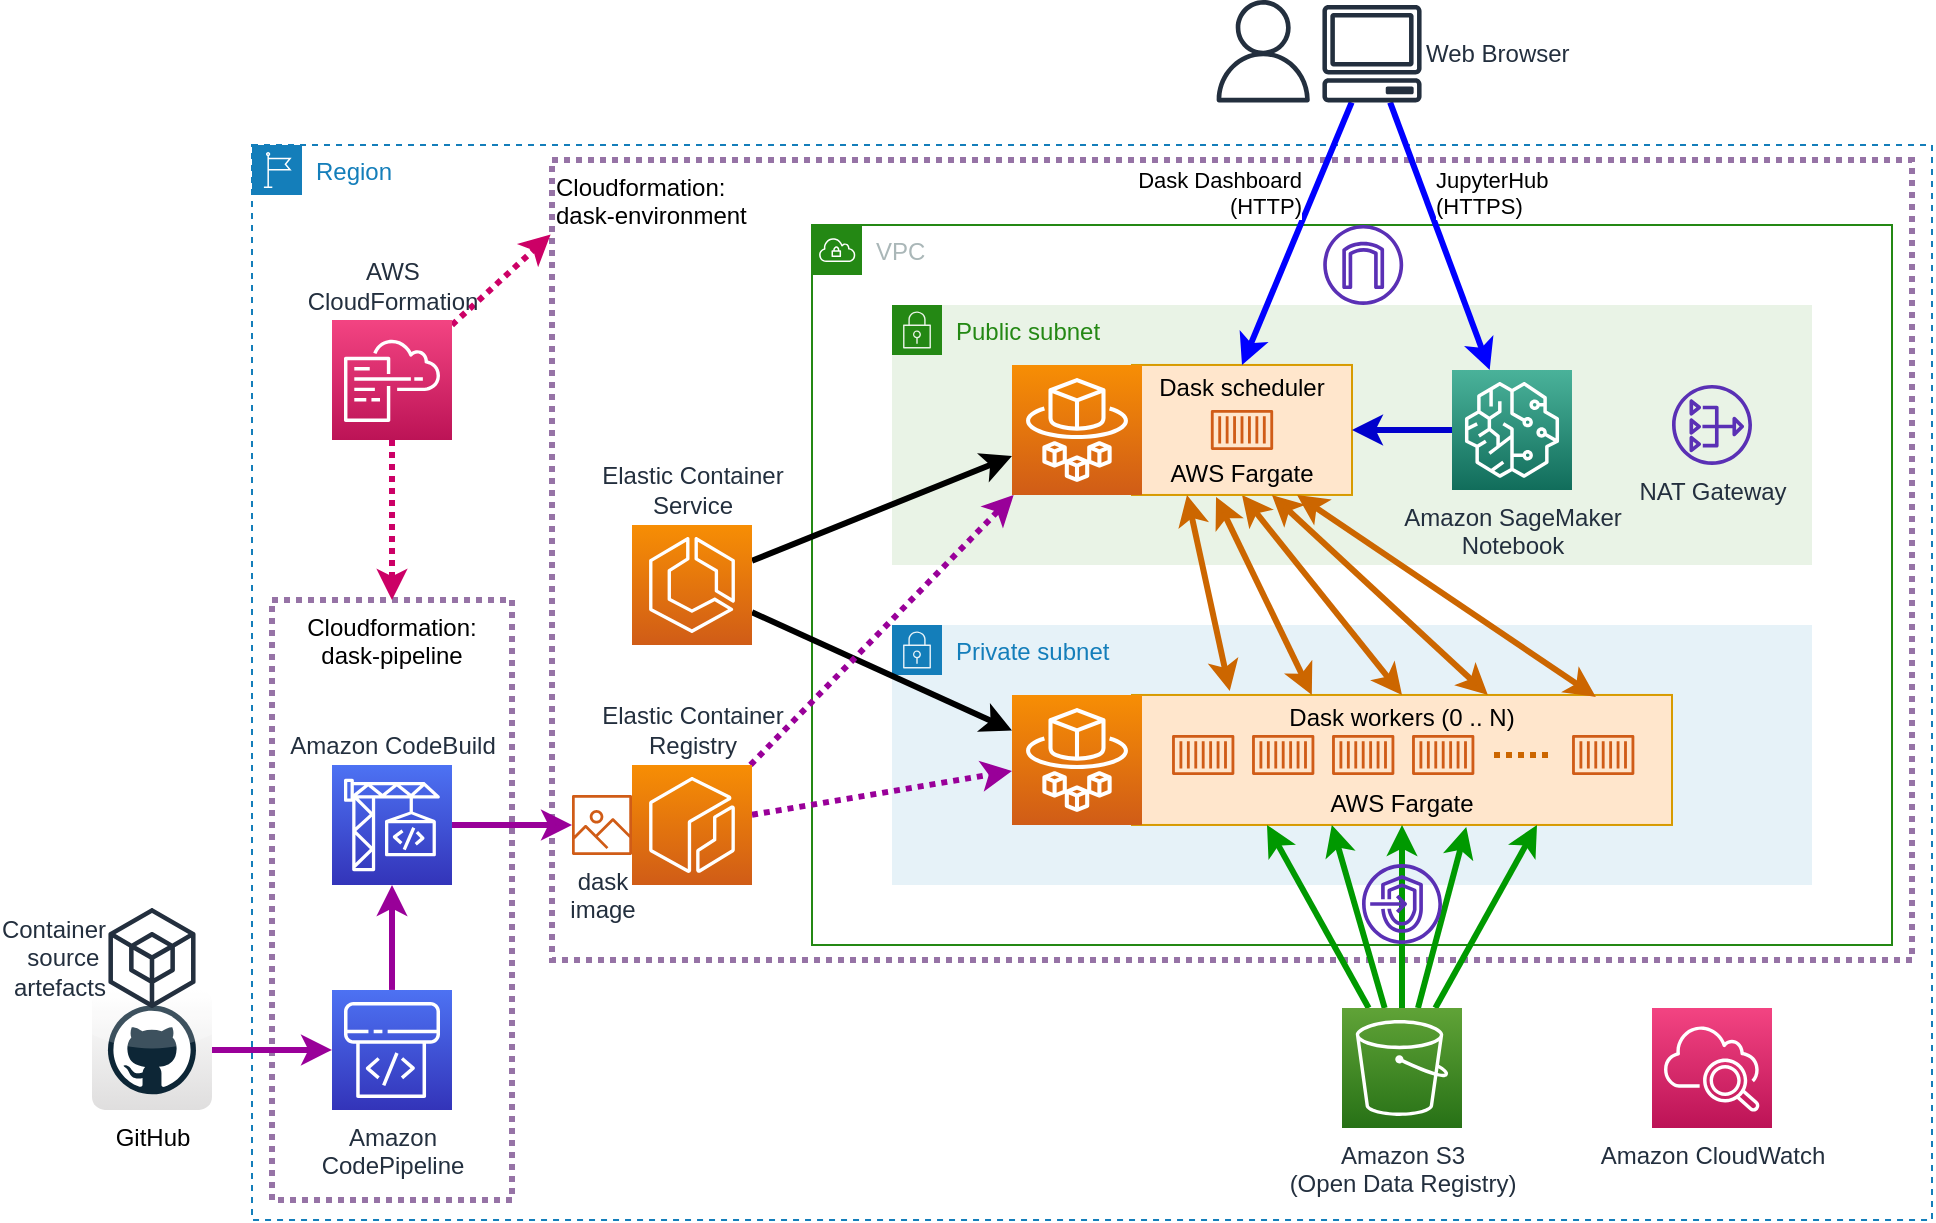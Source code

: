 <mxfile version="14.1.8" type="device"><diagram id="vM1j6jhTlQ7wHuLove94" name="Page-1"><mxGraphModel dx="2062" dy="1192" grid="1" gridSize="10" guides="1" tooltips="1" connect="1" arrows="1" fold="1" page="1" pageScale="1" pageWidth="1169" pageHeight="1654" math="0" shadow="0"><root><mxCell id="0"/><mxCell id="1" parent="0"/><mxCell id="vWL_EI34dxPYCH__xB8k-1" value="Region" style="points=[[0,0],[0.25,0],[0.5,0],[0.75,0],[1,0],[1,0.25],[1,0.5],[1,0.75],[1,1],[0.75,1],[0.5,1],[0.25,1],[0,1],[0,0.75],[0,0.5],[0,0.25]];outlineConnect=0;gradientColor=none;html=1;whiteSpace=wrap;fontSize=12;fontStyle=0;shape=mxgraph.aws4.group;grIcon=mxgraph.aws4.group_region;strokeColor=#147EBA;fillColor=none;verticalAlign=top;align=left;spacingLeft=30;fontColor=#147EBA;dashed=1;" vertex="1" parent="1"><mxGeometry x="220" y="312.48" width="840" height="537.52" as="geometry"/></mxCell><mxCell id="vWL_EI34dxPYCH__xB8k-65" value="Cloudformation:&lt;br&gt;dask-environment" style="rounded=0;whiteSpace=wrap;html=1;strokeColor=#9673a6;dashed=1;verticalAlign=top;fillColor=none;strokeWidth=3;dashPattern=1 1;align=left;" vertex="1" parent="1"><mxGeometry x="370" y="320" width="680" height="400" as="geometry"/></mxCell><mxCell id="vWL_EI34dxPYCH__xB8k-62" value="Cloudformation:&lt;br&gt;dask-pipeline" style="rounded=0;whiteSpace=wrap;html=1;strokeColor=#9673a6;dashed=1;verticalAlign=top;fillColor=none;strokeWidth=3;dashPattern=1 1;" vertex="1" parent="1"><mxGeometry x="230" y="540" width="120" height="300" as="geometry"/></mxCell><mxCell id="vWL_EI34dxPYCH__xB8k-2" value="VPC" style="points=[[0,0],[0.25,0],[0.5,0],[0.75,0],[1,0],[1,0.25],[1,0.5],[1,0.75],[1,1],[0.75,1],[0.5,1],[0.25,1],[0,1],[0,0.75],[0,0.5],[0,0.25]];outlineConnect=0;gradientColor=none;html=1;whiteSpace=wrap;fontSize=12;fontStyle=0;shape=mxgraph.aws4.group;grIcon=mxgraph.aws4.group_vpc;strokeColor=#248814;fillColor=none;verticalAlign=top;align=left;spacingLeft=30;fontColor=#AAB7B8;dashed=0;" vertex="1" parent="1"><mxGeometry x="500" y="352.48" width="540" height="360" as="geometry"/></mxCell><mxCell id="vWL_EI34dxPYCH__xB8k-3" value="Public subnet" style="points=[[0,0],[0.25,0],[0.5,0],[0.75,0],[1,0],[1,0.25],[1,0.5],[1,0.75],[1,1],[0.75,1],[0.5,1],[0.25,1],[0,1],[0,0.75],[0,0.5],[0,0.25]];outlineConnect=0;gradientColor=none;html=1;whiteSpace=wrap;fontSize=12;fontStyle=0;shape=mxgraph.aws4.group;grIcon=mxgraph.aws4.group_security_group;grStroke=0;strokeColor=#248814;fillColor=#E9F3E6;verticalAlign=top;align=left;spacingLeft=30;fontColor=#248814;dashed=0;" vertex="1" parent="1"><mxGeometry x="540" y="392.48" width="460" height="130" as="geometry"/></mxCell><mxCell id="vWL_EI34dxPYCH__xB8k-4" value="Private subnet" style="points=[[0,0],[0.25,0],[0.5,0],[0.75,0],[1,0],[1,0.25],[1,0.5],[1,0.75],[1,1],[0.75,1],[0.5,1],[0.25,1],[0,1],[0,0.75],[0,0.5],[0,0.25]];outlineConnect=0;gradientColor=none;html=1;whiteSpace=wrap;fontSize=12;fontStyle=0;shape=mxgraph.aws4.group;grIcon=mxgraph.aws4.group_security_group;grStroke=0;strokeColor=#147EBA;fillColor=#E6F2F8;verticalAlign=top;align=left;spacingLeft=30;fontColor=#147EBA;dashed=0;" vertex="1" parent="1"><mxGeometry x="540" y="552.48" width="460" height="130" as="geometry"/></mxCell><mxCell id="vWL_EI34dxPYCH__xB8k-6" value="Dask workers (0 .. N)&lt;br&gt;&lt;br&gt;&lt;br&gt;&lt;font style=&quot;font-size: 12px&quot;&gt;AWS Fargate&lt;/font&gt;" style="rounded=0;whiteSpace=wrap;html=1;strokeColor=#d79b00;fillColor=#ffe6cc;" vertex="1" parent="1"><mxGeometry x="660" y="587.48" width="270" height="65" as="geometry"/></mxCell><mxCell id="vWL_EI34dxPYCH__xB8k-5" value="" style="outlineConnect=0;fontColor=#232F3E;gradientColor=#F78E04;gradientDirection=north;fillColor=#D05C17;strokeColor=#ffffff;dashed=0;verticalLabelPosition=bottom;verticalAlign=top;align=center;html=1;fontSize=12;fontStyle=0;aspect=fixed;shape=mxgraph.aws4.resourceIcon;resIcon=mxgraph.aws4.fargate;" vertex="1" parent="1"><mxGeometry x="600" y="587.48" width="65" height="65" as="geometry"/></mxCell><mxCell id="vWL_EI34dxPYCH__xB8k-7" value="" style="outlineConnect=0;fontColor=#232F3E;gradientColor=none;fillColor=#D05C17;strokeColor=none;dashed=0;verticalLabelPosition=bottom;verticalAlign=top;align=center;html=1;fontSize=12;fontStyle=0;aspect=fixed;pointerEvents=1;shape=mxgraph.aws4.container_1;" vertex="1" parent="1"><mxGeometry x="680" y="607.48" width="31.2" height="20" as="geometry"/></mxCell><mxCell id="vWL_EI34dxPYCH__xB8k-8" value="" style="outlineConnect=0;fontColor=#232F3E;gradientColor=none;fillColor=#D05C17;strokeColor=none;dashed=0;verticalLabelPosition=bottom;verticalAlign=top;align=center;html=1;fontSize=12;fontStyle=0;aspect=fixed;pointerEvents=1;shape=mxgraph.aws4.container_1;" vertex="1" parent="1"><mxGeometry x="720" y="607.48" width="31.2" height="20" as="geometry"/></mxCell><mxCell id="vWL_EI34dxPYCH__xB8k-9" value="" style="outlineConnect=0;fontColor=#232F3E;gradientColor=none;fillColor=#D05C17;strokeColor=none;dashed=0;verticalLabelPosition=bottom;verticalAlign=top;align=center;html=1;fontSize=12;fontStyle=0;aspect=fixed;pointerEvents=1;shape=mxgraph.aws4.container_1;" vertex="1" parent="1"><mxGeometry x="760" y="607.48" width="31.2" height="20" as="geometry"/></mxCell><mxCell id="vWL_EI34dxPYCH__xB8k-57" style="edgeStyle=none;rounded=0;orthogonalLoop=1;jettySize=auto;html=1;dashed=1;dashPattern=1 1;startArrow=none;startFill=0;strokeWidth=3;endArrow=none;endFill=0;strokeColor=#CC6600;" edge="1" parent="1"><mxGeometry relative="1" as="geometry"><mxPoint x="841" y="617.48" as="sourcePoint"/><mxPoint x="871" y="617.48" as="targetPoint"/></mxGeometry></mxCell><mxCell id="vWL_EI34dxPYCH__xB8k-10" value="" style="outlineConnect=0;fontColor=#232F3E;gradientColor=none;fillColor=#D05C17;strokeColor=none;dashed=0;verticalLabelPosition=bottom;verticalAlign=top;align=center;html=1;fontSize=12;fontStyle=0;aspect=fixed;pointerEvents=1;shape=mxgraph.aws4.container_1;" vertex="1" parent="1"><mxGeometry x="800" y="607.48" width="31.2" height="20" as="geometry"/></mxCell><mxCell id="vWL_EI34dxPYCH__xB8k-12" value="" style="outlineConnect=0;fontColor=#232F3E;gradientColor=none;fillColor=#D05C17;strokeColor=none;dashed=0;verticalLabelPosition=bottom;verticalAlign=top;align=center;html=1;fontSize=12;fontStyle=0;aspect=fixed;pointerEvents=1;shape=mxgraph.aws4.container_1;" vertex="1" parent="1"><mxGeometry x="880" y="607.48" width="31.2" height="20" as="geometry"/></mxCell><mxCell id="vWL_EI34dxPYCH__xB8k-29" style="edgeStyle=none;rounded=0;orthogonalLoop=1;jettySize=auto;html=1;startArrow=classic;startFill=1;strokeWidth=3;entryX=0.5;entryY=0;entryDx=0;entryDy=0;strokeColor=#CC6600;exitX=0.5;exitY=1;exitDx=0;exitDy=0;" edge="1" parent="1" source="vWL_EI34dxPYCH__xB8k-19" target="vWL_EI34dxPYCH__xB8k-6"><mxGeometry relative="1" as="geometry"><mxPoint x="730" y="587.48" as="targetPoint"/></mxGeometry></mxCell><mxCell id="vWL_EI34dxPYCH__xB8k-19" value="Dask scheduler&lt;br&gt;&lt;br&gt;&lt;br&gt;&lt;span&gt;&lt;font style=&quot;font-size: 12px&quot;&gt;AWS Fargate&lt;/font&gt;&lt;/span&gt;" style="rounded=0;whiteSpace=wrap;html=1;strokeColor=#d79b00;fillColor=#ffe6cc;fontStyle=0" vertex="1" parent="1"><mxGeometry x="660" y="422.48" width="110" height="65" as="geometry"/></mxCell><mxCell id="vWL_EI34dxPYCH__xB8k-18" value="" style="outlineConnect=0;fontColor=#232F3E;gradientColor=#F78E04;gradientDirection=north;fillColor=#D05C17;strokeColor=#ffffff;dashed=0;verticalLabelPosition=bottom;verticalAlign=top;align=center;html=1;fontSize=12;fontStyle=0;aspect=fixed;shape=mxgraph.aws4.resourceIcon;resIcon=mxgraph.aws4.fargate;" vertex="1" parent="1"><mxGeometry x="600" y="422.48" width="65" height="65" as="geometry"/></mxCell><mxCell id="vWL_EI34dxPYCH__xB8k-20" value="" style="outlineConnect=0;fontColor=#232F3E;gradientColor=none;fillColor=#D05C17;strokeColor=none;dashed=0;verticalLabelPosition=bottom;verticalAlign=top;align=center;html=1;fontSize=12;fontStyle=0;aspect=fixed;pointerEvents=1;shape=mxgraph.aws4.container_1;" vertex="1" parent="1"><mxGeometry x="699.4" y="444.98" width="31.2" height="20" as="geometry"/></mxCell><mxCell id="vWL_EI34dxPYCH__xB8k-21" value="NAT Gateway" style="outlineConnect=0;fontColor=#232F3E;gradientColor=none;fillColor=#5A30B5;strokeColor=none;dashed=0;verticalLabelPosition=bottom;verticalAlign=top;align=center;html=1;fontSize=12;fontStyle=0;aspect=fixed;pointerEvents=1;shape=mxgraph.aws4.nat_gateway;" vertex="1" parent="1"><mxGeometry x="930" y="432.48" width="40" height="40" as="geometry"/></mxCell><mxCell id="vWL_EI34dxPYCH__xB8k-23" style="rounded=0;orthogonalLoop=1;jettySize=auto;html=1;strokeWidth=3;" edge="1" parent="1" source="vWL_EI34dxPYCH__xB8k-22" target="vWL_EI34dxPYCH__xB8k-18"><mxGeometry relative="1" as="geometry"/></mxCell><mxCell id="vWL_EI34dxPYCH__xB8k-24" style="edgeStyle=none;rounded=0;orthogonalLoop=1;jettySize=auto;html=1;strokeWidth=3;" edge="1" parent="1" source="vWL_EI34dxPYCH__xB8k-22" target="vWL_EI34dxPYCH__xB8k-5"><mxGeometry relative="1" as="geometry"/></mxCell><mxCell id="vWL_EI34dxPYCH__xB8k-22" value="Elastic Container&lt;br&gt;Service" style="outlineConnect=0;fontColor=#232F3E;gradientColor=#F78E04;gradientDirection=north;fillColor=#D05C17;strokeColor=#ffffff;dashed=0;verticalLabelPosition=top;verticalAlign=bottom;align=center;html=1;fontSize=12;fontStyle=0;aspect=fixed;shape=mxgraph.aws4.resourceIcon;resIcon=mxgraph.aws4.ecs;labelPosition=center;" vertex="1" parent="1"><mxGeometry x="410" y="502.48" width="60" height="60" as="geometry"/></mxCell><mxCell id="vWL_EI34dxPYCH__xB8k-54" style="edgeStyle=none;rounded=0;orthogonalLoop=1;jettySize=auto;html=1;startArrow=none;startFill=0;strokeColor=#990099;strokeWidth=3;dashed=1;dashPattern=1 1;" edge="1" parent="1" source="vWL_EI34dxPYCH__xB8k-25" target="vWL_EI34dxPYCH__xB8k-18"><mxGeometry relative="1" as="geometry"/></mxCell><mxCell id="vWL_EI34dxPYCH__xB8k-55" style="edgeStyle=none;rounded=0;orthogonalLoop=1;jettySize=auto;html=1;startArrow=none;startFill=0;strokeColor=#990099;strokeWidth=3;dashed=1;dashPattern=1 1;" edge="1" parent="1" source="vWL_EI34dxPYCH__xB8k-25" target="vWL_EI34dxPYCH__xB8k-5"><mxGeometry relative="1" as="geometry"/></mxCell><mxCell id="vWL_EI34dxPYCH__xB8k-25" value="Elastic Container&lt;br&gt;Registry" style="outlineConnect=0;fontColor=#232F3E;gradientColor=#F78E04;gradientDirection=north;fillColor=#D05C17;strokeColor=#ffffff;dashed=0;verticalLabelPosition=top;verticalAlign=bottom;align=center;html=1;fontSize=12;fontStyle=0;aspect=fixed;shape=mxgraph.aws4.resourceIcon;resIcon=mxgraph.aws4.ecr;labelPosition=center;" vertex="1" parent="1"><mxGeometry x="410" y="622.48" width="60" height="60" as="geometry"/></mxCell><mxCell id="vWL_EI34dxPYCH__xB8k-26" value="" style="outlineConnect=0;fontColor=#232F3E;gradientColor=none;fillColor=#5A30B5;strokeColor=none;dashed=0;verticalLabelPosition=middle;verticalAlign=middle;align=left;html=1;fontSize=12;fontStyle=0;aspect=fixed;pointerEvents=1;shape=mxgraph.aws4.internet_gateway;labelPosition=right;" vertex="1" parent="1"><mxGeometry x="755.6" y="352.48" width="40" height="40" as="geometry"/></mxCell><mxCell id="vWL_EI34dxPYCH__xB8k-28" style="edgeStyle=none;rounded=0;orthogonalLoop=1;jettySize=auto;html=1;entryX=1;entryY=0.5;entryDx=0;entryDy=0;strokeWidth=3;strokeColor=#0000CC;" edge="1" parent="1" source="vWL_EI34dxPYCH__xB8k-27" target="vWL_EI34dxPYCH__xB8k-19"><mxGeometry relative="1" as="geometry"/></mxCell><mxCell id="vWL_EI34dxPYCH__xB8k-27" value="Amazon SageMaker&lt;br&gt;Notebook" style="outlineConnect=0;fontColor=#232F3E;gradientColor=#4AB29A;gradientDirection=north;fillColor=#116D5B;strokeColor=#ffffff;dashed=0;verticalLabelPosition=bottom;verticalAlign=top;align=center;html=1;fontSize=12;fontStyle=0;aspect=fixed;shape=mxgraph.aws4.resourceIcon;resIcon=mxgraph.aws4.sagemaker;" vertex="1" parent="1"><mxGeometry x="820" y="424.98" width="60" height="60" as="geometry"/></mxCell><mxCell id="vWL_EI34dxPYCH__xB8k-31" style="edgeStyle=none;rounded=0;orthogonalLoop=1;jettySize=auto;html=1;entryX=0.5;entryY=1;entryDx=0;entryDy=0;startArrow=none;startFill=0;strokeWidth=3;strokeColor=#009900;" edge="1" parent="1" source="vWL_EI34dxPYCH__xB8k-30" target="vWL_EI34dxPYCH__xB8k-6"><mxGeometry relative="1" as="geometry"/></mxCell><mxCell id="vWL_EI34dxPYCH__xB8k-37" style="edgeStyle=none;rounded=0;orthogonalLoop=1;jettySize=auto;html=1;entryX=0.37;entryY=1;entryDx=0;entryDy=0;entryPerimeter=0;startArrow=none;startFill=0;strokeWidth=3;strokeColor=#009900;" edge="1" parent="1" source="vWL_EI34dxPYCH__xB8k-30" target="vWL_EI34dxPYCH__xB8k-6"><mxGeometry relative="1" as="geometry"/></mxCell><mxCell id="vWL_EI34dxPYCH__xB8k-38" style="edgeStyle=none;rounded=0;orthogonalLoop=1;jettySize=auto;html=1;entryX=0.619;entryY=1.015;entryDx=0;entryDy=0;entryPerimeter=0;startArrow=none;startFill=0;strokeWidth=3;strokeColor=#009900;" edge="1" parent="1" source="vWL_EI34dxPYCH__xB8k-30" target="vWL_EI34dxPYCH__xB8k-6"><mxGeometry relative="1" as="geometry"/></mxCell><mxCell id="vWL_EI34dxPYCH__xB8k-39" style="edgeStyle=none;rounded=0;orthogonalLoop=1;jettySize=auto;html=1;entryX=0.25;entryY=1;entryDx=0;entryDy=0;startArrow=none;startFill=0;strokeColor=#009900;strokeWidth=3;" edge="1" parent="1" source="vWL_EI34dxPYCH__xB8k-30" target="vWL_EI34dxPYCH__xB8k-6"><mxGeometry relative="1" as="geometry"/></mxCell><mxCell id="vWL_EI34dxPYCH__xB8k-40" style="edgeStyle=none;rounded=0;orthogonalLoop=1;jettySize=auto;html=1;entryX=0.75;entryY=1;entryDx=0;entryDy=0;startArrow=none;startFill=0;strokeColor=#009900;strokeWidth=3;" edge="1" parent="1" source="vWL_EI34dxPYCH__xB8k-30" target="vWL_EI34dxPYCH__xB8k-6"><mxGeometry relative="1" as="geometry"/></mxCell><mxCell id="vWL_EI34dxPYCH__xB8k-30" value="Amazon S3&lt;br&gt;(Open Data Registry)" style="outlineConnect=0;fontColor=#232F3E;gradientColor=#60A337;gradientDirection=north;fillColor=#277116;strokeColor=#ffffff;dashed=0;verticalLabelPosition=bottom;verticalAlign=top;align=center;html=1;fontSize=12;fontStyle=0;aspect=fixed;shape=mxgraph.aws4.resourceIcon;resIcon=mxgraph.aws4.s3;" vertex="1" parent="1"><mxGeometry x="765" y="744" width="60" height="60" as="geometry"/></mxCell><mxCell id="vWL_EI34dxPYCH__xB8k-34" value="Dask Dashboard&lt;br&gt;(HTTP)" style="edgeStyle=none;rounded=0;orthogonalLoop=1;jettySize=auto;html=1;entryX=0.5;entryY=0;entryDx=0;entryDy=0;startArrow=none;startFill=0;strokeWidth=3;strokeColor=#0000FF;labelPosition=left;verticalLabelPosition=top;align=right;verticalAlign=bottom;spacingTop=0;spacingLeft=0;spacingBottom=5;spacingRight=-4;" edge="1" parent="1" source="vWL_EI34dxPYCH__xB8k-33" target="vWL_EI34dxPYCH__xB8k-19"><mxGeometry relative="1" as="geometry"/></mxCell><mxCell id="vWL_EI34dxPYCH__xB8k-35" value="JupyterHub&lt;br&gt;(HTTPS)" style="edgeStyle=none;rounded=0;orthogonalLoop=1;jettySize=auto;html=1;startArrow=none;startFill=0;strokeWidth=3;strokeColor=#0000FF;labelPosition=right;verticalLabelPosition=top;align=left;verticalAlign=bottom;spacingBottom=6;spacingLeft=-4;" edge="1" parent="1" source="vWL_EI34dxPYCH__xB8k-33" target="vWL_EI34dxPYCH__xB8k-27"><mxGeometry relative="1" as="geometry"/></mxCell><mxCell id="vWL_EI34dxPYCH__xB8k-33" value="Web Browser" style="outlineConnect=0;fontColor=#232F3E;gradientColor=none;fillColor=#232F3E;strokeColor=none;dashed=0;verticalLabelPosition=middle;verticalAlign=middle;align=left;html=1;fontSize=12;fontStyle=0;aspect=fixed;pointerEvents=1;shape=mxgraph.aws4.client;labelPosition=right;" vertex="1" parent="1"><mxGeometry x="755" y="242.48" width="50" height="48.72" as="geometry"/></mxCell><mxCell id="vWL_EI34dxPYCH__xB8k-36" value="" style="outlineConnect=0;fontColor=#232F3E;gradientColor=none;fillColor=#232F3E;strokeColor=none;dashed=0;verticalLabelPosition=bottom;verticalAlign=top;align=center;html=1;fontSize=12;fontStyle=0;aspect=fixed;pointerEvents=1;shape=mxgraph.aws4.user;" vertex="1" parent="1"><mxGeometry x="700" y="240" width="51.2" height="51.2" as="geometry"/></mxCell><mxCell id="vWL_EI34dxPYCH__xB8k-41" style="edgeStyle=none;rounded=0;orthogonalLoop=1;jettySize=auto;html=1;startArrow=classic;startFill=1;strokeWidth=3;entryX=0.333;entryY=0;entryDx=0;entryDy=0;exitX=0.382;exitY=1.015;exitDx=0;exitDy=0;strokeColor=#CC6600;entryPerimeter=0;exitPerimeter=0;" edge="1" parent="1" source="vWL_EI34dxPYCH__xB8k-19" target="vWL_EI34dxPYCH__xB8k-6"><mxGeometry relative="1" as="geometry"><mxPoint x="744.623" y="497.48" as="sourcePoint"/><mxPoint x="805" y="597.48" as="targetPoint"/></mxGeometry></mxCell><mxCell id="vWL_EI34dxPYCH__xB8k-42" style="edgeStyle=none;rounded=0;orthogonalLoop=1;jettySize=auto;html=1;startArrow=classic;startFill=1;strokeWidth=3;entryX=0.659;entryY=0;entryDx=0;entryDy=0;strokeColor=#CC6600;exitX=0.636;exitY=1;exitDx=0;exitDy=0;entryPerimeter=0;exitPerimeter=0;" edge="1" parent="1" source="vWL_EI34dxPYCH__xB8k-19" target="vWL_EI34dxPYCH__xB8k-6"><mxGeometry relative="1" as="geometry"><mxPoint x="725" y="497.48" as="sourcePoint"/><mxPoint x="737.5" y="597.48" as="targetPoint"/></mxGeometry></mxCell><mxCell id="vWL_EI34dxPYCH__xB8k-50" style="edgeStyle=none;rounded=0;orthogonalLoop=1;jettySize=auto;html=1;startArrow=none;startFill=0;strokeColor=#990099;strokeWidth=3;" edge="1" parent="1" source="vWL_EI34dxPYCH__xB8k-44" target="vWL_EI34dxPYCH__xB8k-46"><mxGeometry relative="1" as="geometry"/></mxCell><mxCell id="vWL_EI34dxPYCH__xB8k-44" value="Amazon&lt;br&gt;CodePipeline" style="outlineConnect=0;fontColor=#232F3E;gradientColor=#4D72F3;gradientDirection=north;fillColor=#3334B9;strokeColor=#ffffff;dashed=0;verticalLabelPosition=bottom;verticalAlign=top;align=center;html=1;fontSize=12;fontStyle=0;aspect=fixed;shape=mxgraph.aws4.resourceIcon;resIcon=mxgraph.aws4.codepipeline;labelPosition=center;" vertex="1" parent="1"><mxGeometry x="260" y="734.96" width="60" height="60" as="geometry"/></mxCell><mxCell id="vWL_EI34dxPYCH__xB8k-51" style="edgeStyle=none;rounded=0;orthogonalLoop=1;jettySize=auto;html=1;startArrow=none;startFill=0;strokeColor=#990099;strokeWidth=3;" edge="1" parent="1"><mxGeometry relative="1" as="geometry"><mxPoint x="380" y="652.48" as="sourcePoint"/><mxPoint x="380" y="652.48" as="targetPoint"/></mxGeometry></mxCell><mxCell id="vWL_EI34dxPYCH__xB8k-46" value="Amazon CodeBuild" style="outlineConnect=0;fontColor=#232F3E;gradientColor=#4D72F3;gradientDirection=north;fillColor=#3334B9;strokeColor=#ffffff;dashed=0;verticalLabelPosition=top;verticalAlign=bottom;align=center;html=1;fontSize=12;fontStyle=0;aspect=fixed;shape=mxgraph.aws4.resourceIcon;resIcon=mxgraph.aws4.codebuild;labelPosition=center;" vertex="1" parent="1"><mxGeometry x="260" y="622.48" width="60" height="60" as="geometry"/></mxCell><mxCell id="vWL_EI34dxPYCH__xB8k-47" value="Amazon CloudWatch" style="outlineConnect=0;fontColor=#232F3E;gradientColor=#F34482;gradientDirection=north;fillColor=#BC1356;strokeColor=#ffffff;dashed=0;verticalLabelPosition=bottom;verticalAlign=top;align=center;html=1;fontSize=12;fontStyle=0;aspect=fixed;shape=mxgraph.aws4.resourceIcon;resIcon=mxgraph.aws4.cloudwatch_2;" vertex="1" parent="1"><mxGeometry x="920" y="744" width="60" height="60" as="geometry"/></mxCell><mxCell id="vWL_EI34dxPYCH__xB8k-49" style="edgeStyle=none;rounded=0;orthogonalLoop=1;jettySize=auto;html=1;startArrow=none;startFill=0;strokeWidth=3;strokeColor=#990099;" edge="1" parent="1" source="vWL_EI34dxPYCH__xB8k-48" target="vWL_EI34dxPYCH__xB8k-44"><mxGeometry relative="1" as="geometry"><mxPoint x="290" y="852.48" as="sourcePoint"/></mxGeometry></mxCell><mxCell id="vWL_EI34dxPYCH__xB8k-48" value="GitHub" style="dashed=0;outlineConnect=0;html=1;align=center;labelPosition=center;verticalLabelPosition=bottom;verticalAlign=top;shape=mxgraph.webicons.github;gradientColor=#DFDEDE;aspect=fixed;" vertex="1" parent="1"><mxGeometry x="140" y="734.96" width="60" height="60" as="geometry"/></mxCell><mxCell id="vWL_EI34dxPYCH__xB8k-53" style="edgeStyle=none;rounded=0;orthogonalLoop=1;jettySize=auto;html=1;startArrow=none;startFill=0;strokeColor=#990099;strokeWidth=3;" edge="1" parent="1"><mxGeometry relative="1" as="geometry"><mxPoint x="380" y="652.48" as="sourcePoint"/><mxPoint x="380" y="652.48" as="targetPoint"/></mxGeometry></mxCell><mxCell id="vWL_EI34dxPYCH__xB8k-56" value="Container&lt;br&gt;source&amp;nbsp;&lt;br&gt;artefacts" style="outlineConnect=0;fontColor=#232F3E;gradientColor=none;fillColor=#232F3E;strokeColor=none;dashed=0;verticalLabelPosition=middle;verticalAlign=middle;align=right;html=1;fontSize=12;fontStyle=0;aspect=fixed;pointerEvents=1;shape=mxgraph.aws4.external_sdk;labelPosition=left;" vertex="1" parent="1"><mxGeometry x="148.2" y="694" width="43.59" height="50" as="geometry"/></mxCell><mxCell id="vWL_EI34dxPYCH__xB8k-59" style="edgeStyle=none;rounded=0;orthogonalLoop=1;jettySize=auto;html=1;startArrow=classic;startFill=1;strokeWidth=3;entryX=0.181;entryY=-0.031;entryDx=0;entryDy=0;exitX=0.25;exitY=1;exitDx=0;exitDy=0;strokeColor=#CC6600;entryPerimeter=0;" edge="1" parent="1" source="vWL_EI34dxPYCH__xB8k-19" target="vWL_EI34dxPYCH__xB8k-6"><mxGeometry relative="1" as="geometry"><mxPoint x="725" y="497.48" as="sourcePoint"/><mxPoint x="737.5" y="597.48" as="targetPoint"/></mxGeometry></mxCell><mxCell id="vWL_EI34dxPYCH__xB8k-60" style="edgeStyle=none;rounded=0;orthogonalLoop=1;jettySize=auto;html=1;startArrow=classic;startFill=1;strokeWidth=3;entryX=0.859;entryY=0.015;entryDx=0;entryDy=0;strokeColor=#CC6600;entryPerimeter=0;exitX=0.75;exitY=1;exitDx=0;exitDy=0;" edge="1" parent="1" source="vWL_EI34dxPYCH__xB8k-19" target="vWL_EI34dxPYCH__xB8k-6"><mxGeometry relative="1" as="geometry"><mxPoint x="752.5" y="497.48" as="sourcePoint"/><mxPoint x="872.5" y="597.48" as="targetPoint"/></mxGeometry></mxCell><mxCell id="vWL_EI34dxPYCH__xB8k-52" value="dask&lt;br&gt;image" style="outlineConnect=0;fontColor=#232F3E;gradientColor=none;fillColor=#D05C17;strokeColor=none;dashed=0;verticalLabelPosition=bottom;verticalAlign=top;align=center;html=1;fontSize=12;fontStyle=0;aspect=fixed;pointerEvents=1;shape=mxgraph.aws4.container_registry_image;labelPosition=center;" vertex="1" parent="1"><mxGeometry x="380" y="637.48" width="30" height="30" as="geometry"/></mxCell><mxCell id="vWL_EI34dxPYCH__xB8k-61" style="edgeStyle=none;rounded=0;orthogonalLoop=1;jettySize=auto;html=1;startArrow=none;startFill=0;strokeColor=#990099;strokeWidth=3;" edge="1" parent="1" source="vWL_EI34dxPYCH__xB8k-46" target="vWL_EI34dxPYCH__xB8k-52"><mxGeometry relative="1" as="geometry"><mxPoint x="320" y="652.48" as="sourcePoint"/><mxPoint x="350" y="652.48" as="targetPoint"/></mxGeometry></mxCell><mxCell id="vWL_EI34dxPYCH__xB8k-67" style="edgeStyle=none;rounded=0;orthogonalLoop=1;jettySize=auto;html=1;entryX=-0.001;entryY=0.093;entryDx=0;entryDy=0;entryPerimeter=0;dashed=1;dashPattern=1 1;startArrow=none;startFill=0;endArrow=classic;endFill=1;strokeWidth=3;strokeColor=#CC0066;" edge="1" parent="1" source="vWL_EI34dxPYCH__xB8k-63" target="vWL_EI34dxPYCH__xB8k-65"><mxGeometry relative="1" as="geometry"/></mxCell><mxCell id="vWL_EI34dxPYCH__xB8k-68" style="edgeStyle=none;rounded=0;orthogonalLoop=1;jettySize=auto;html=1;entryX=0.5;entryY=0;entryDx=0;entryDy=0;dashed=1;dashPattern=1 1;startArrow=none;startFill=0;endArrow=classic;endFill=1;strokeWidth=3;strokeColor=#CC0066;" edge="1" parent="1" source="vWL_EI34dxPYCH__xB8k-63" target="vWL_EI34dxPYCH__xB8k-62"><mxGeometry relative="1" as="geometry"/></mxCell><mxCell id="vWL_EI34dxPYCH__xB8k-63" value="AWS&lt;br&gt;CloudFormation" style="outlineConnect=0;fontColor=#232F3E;gradientColor=#F34482;gradientDirection=north;fillColor=#BC1356;strokeColor=#ffffff;dashed=0;verticalLabelPosition=top;verticalAlign=bottom;align=center;html=1;fontSize=12;fontStyle=0;aspect=fixed;shape=mxgraph.aws4.resourceIcon;resIcon=mxgraph.aws4.cloudformation;labelPosition=center;" vertex="1" parent="1"><mxGeometry x="260" y="400" width="60" height="60" as="geometry"/></mxCell><mxCell id="vWL_EI34dxPYCH__xB8k-69" value="" style="outlineConnect=0;fontColor=#232F3E;gradientColor=none;fillColor=#5A30B5;strokeColor=none;dashed=0;verticalLabelPosition=bottom;verticalAlign=top;align=center;html=1;fontSize=12;fontStyle=0;aspect=fixed;pointerEvents=1;shape=mxgraph.aws4.endpoints;dashPattern=1 1;" vertex="1" parent="1"><mxGeometry x="775" y="672" width="40" height="40" as="geometry"/></mxCell></root></mxGraphModel></diagram></mxfile>